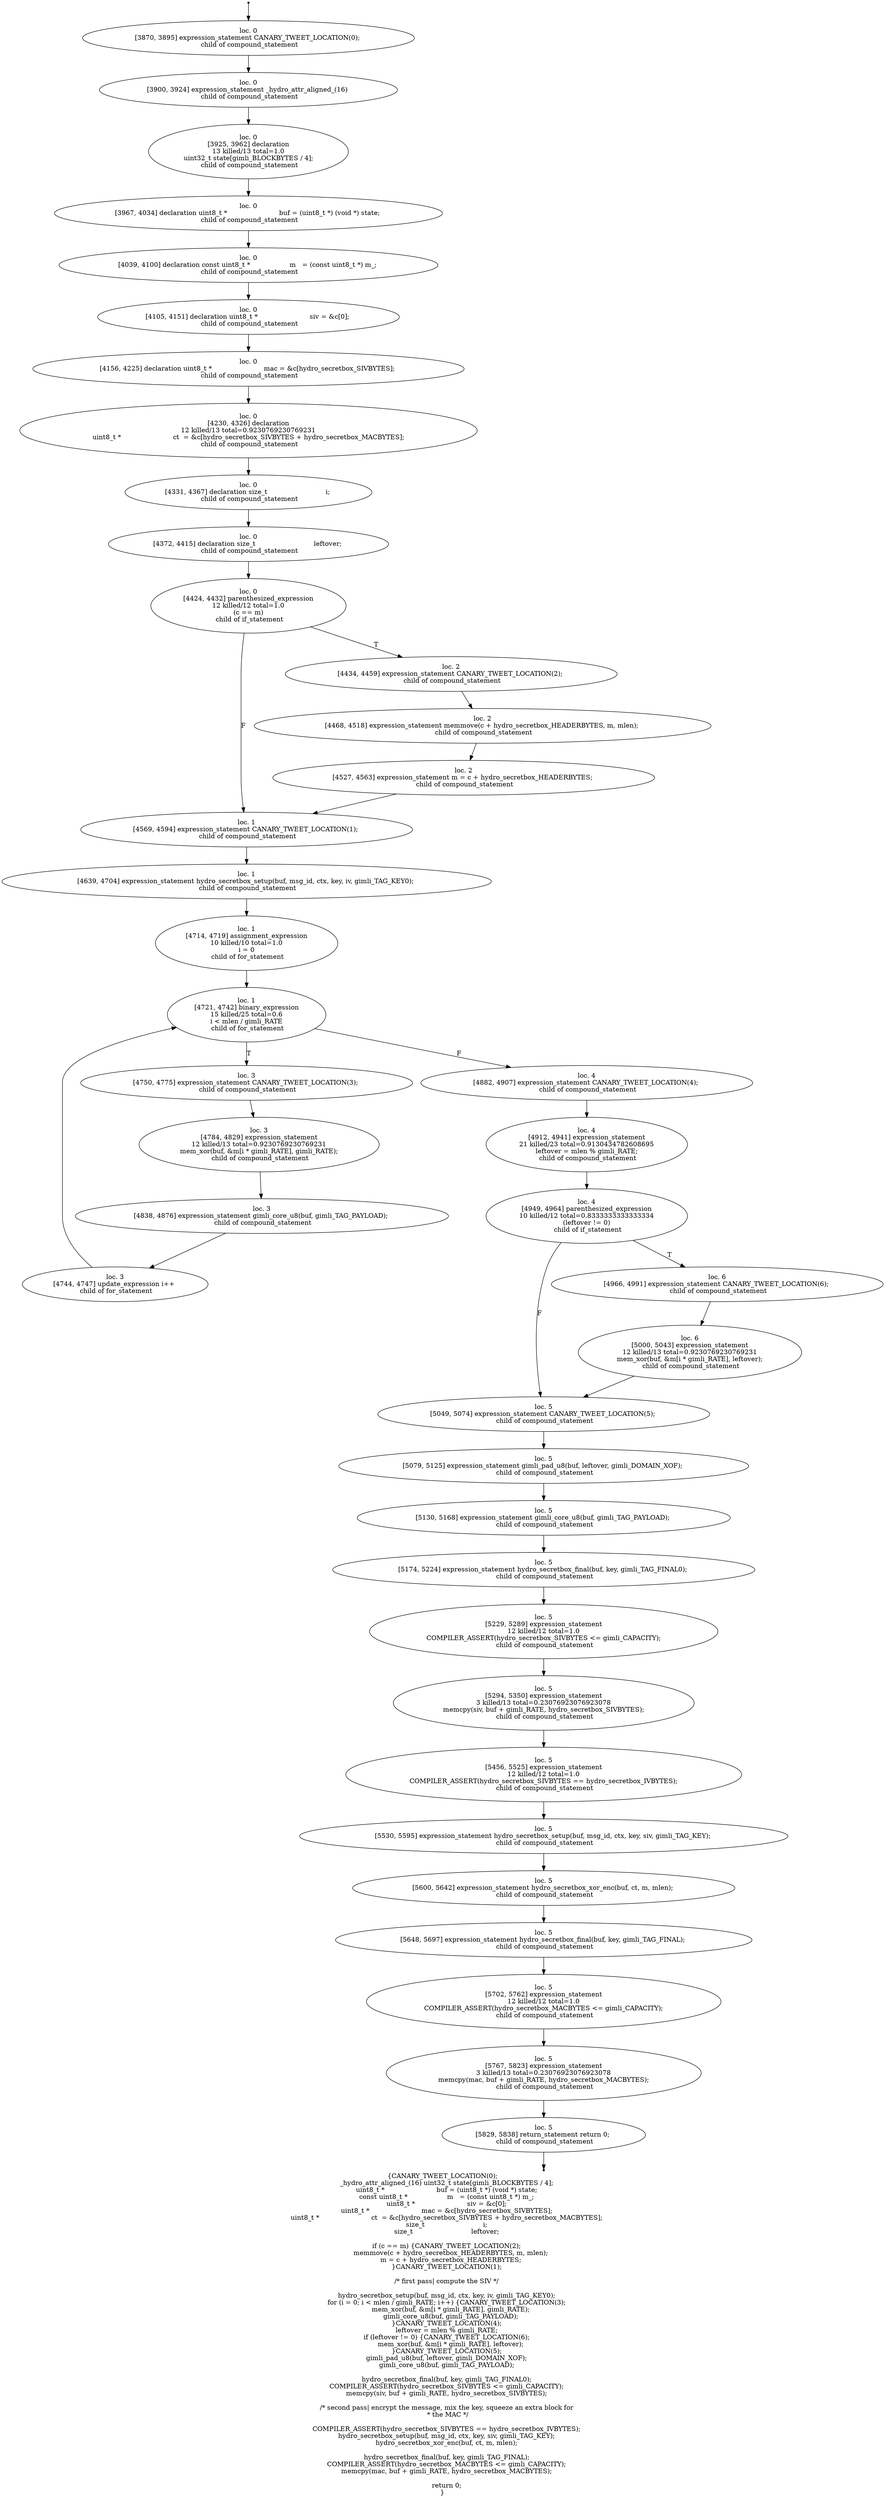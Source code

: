 digraph hydro_secretbox_encrypt_iv_5 {
	initial [shape=point]
	initial -> "loc. 0
[3870, 3895] expression_statement CANARY_TWEET_LOCATION(0); 
 child of compound_statement"
	final [shape=point]
	"loc. 5
[5829, 5838] return_statement return 0; 
 child of compound_statement" -> final
	"loc. 0
[3870, 3895] expression_statement CANARY_TWEET_LOCATION(0); 
 child of compound_statement"
	"loc. 0
[3870, 3895] expression_statement CANARY_TWEET_LOCATION(0); 
 child of compound_statement" -> "loc. 0
[3900, 3924] expression_statement _hydro_attr_aligned_(16) 
 child of compound_statement"
	"loc. 0
[3900, 3924] expression_statement _hydro_attr_aligned_(16) 
 child of compound_statement"
	"loc. 0
[3900, 3924] expression_statement _hydro_attr_aligned_(16) 
 child of compound_statement" -> "loc. 0
[3925, 3962] declaration
13 killed/13 total=1.0
 uint32_t state[gimli_BLOCKBYTES / 4]; 
 child of compound_statement"
	"loc. 0
[3925, 3962] declaration
13 killed/13 total=1.0
 uint32_t state[gimli_BLOCKBYTES / 4]; 
 child of compound_statement"
	"loc. 0
[3925, 3962] declaration
13 killed/13 total=1.0
 uint32_t state[gimli_BLOCKBYTES / 4]; 
 child of compound_statement" -> "loc. 0
[3967, 4034] declaration uint8_t *                         buf = (uint8_t *) (void *) state; 
 child of compound_statement"
	"loc. 0
[3967, 4034] declaration uint8_t *                         buf = (uint8_t *) (void *) state; 
 child of compound_statement"
	"loc. 0
[3967, 4034] declaration uint8_t *                         buf = (uint8_t *) (void *) state; 
 child of compound_statement" -> "loc. 0
[4039, 4100] declaration const uint8_t *                   m   = (const uint8_t *) m_; 
 child of compound_statement"
	"loc. 0
[4039, 4100] declaration const uint8_t *                   m   = (const uint8_t *) m_; 
 child of compound_statement"
	"loc. 0
[4039, 4100] declaration const uint8_t *                   m   = (const uint8_t *) m_; 
 child of compound_statement" -> "loc. 0
[4105, 4151] declaration uint8_t *                         siv = &c[0]; 
 child of compound_statement"
	"loc. 0
[4105, 4151] declaration uint8_t *                         siv = &c[0]; 
 child of compound_statement"
	"loc. 0
[4105, 4151] declaration uint8_t *                         siv = &c[0]; 
 child of compound_statement" -> "loc. 0
[4156, 4225] declaration uint8_t *                         mac = &c[hydro_secretbox_SIVBYTES]; 
 child of compound_statement"
	"loc. 0
[4156, 4225] declaration uint8_t *                         mac = &c[hydro_secretbox_SIVBYTES]; 
 child of compound_statement"
	"loc. 0
[4156, 4225] declaration uint8_t *                         mac = &c[hydro_secretbox_SIVBYTES]; 
 child of compound_statement" -> "loc. 0
[4230, 4326] declaration
12 killed/13 total=0.9230769230769231
 uint8_t *                         ct  = &c[hydro_secretbox_SIVBYTES + hydro_secretbox_MACBYTES]; 
 child of compound_statement"
	"loc. 0
[4230, 4326] declaration
12 killed/13 total=0.9230769230769231
 uint8_t *                         ct  = &c[hydro_secretbox_SIVBYTES + hydro_secretbox_MACBYTES]; 
 child of compound_statement"
	"loc. 0
[4230, 4326] declaration
12 killed/13 total=0.9230769230769231
 uint8_t *                         ct  = &c[hydro_secretbox_SIVBYTES + hydro_secretbox_MACBYTES]; 
 child of compound_statement" -> "loc. 0
[4331, 4367] declaration size_t                            i; 
 child of compound_statement"
	"loc. 0
[4331, 4367] declaration size_t                            i; 
 child of compound_statement"
	"loc. 0
[4331, 4367] declaration size_t                            i; 
 child of compound_statement" -> "loc. 0
[4372, 4415] declaration size_t                            leftover; 
 child of compound_statement"
	"loc. 0
[4372, 4415] declaration size_t                            leftover; 
 child of compound_statement"
	"loc. 0
[4372, 4415] declaration size_t                            leftover; 
 child of compound_statement" -> "loc. 0
[4424, 4432] parenthesized_expression
12 killed/12 total=1.0
 (c == m) 
 child of if_statement"
	"loc. 0
[4424, 4432] parenthesized_expression
12 killed/12 total=1.0
 (c == m) 
 child of if_statement"
	"loc. 0
[4424, 4432] parenthesized_expression
12 killed/12 total=1.0
 (c == m) 
 child of if_statement" -> "loc. 2
[4434, 4459] expression_statement CANARY_TWEET_LOCATION(2); 
 child of compound_statement" [label=T]
	"loc. 0
[4424, 4432] parenthesized_expression
12 killed/12 total=1.0
 (c == m) 
 child of if_statement" -> "loc. 1
[4569, 4594] expression_statement CANARY_TWEET_LOCATION(1); 
 child of compound_statement" [label=F]
	"loc. 2
[4434, 4459] expression_statement CANARY_TWEET_LOCATION(2); 
 child of compound_statement"
	"loc. 2
[4434, 4459] expression_statement CANARY_TWEET_LOCATION(2); 
 child of compound_statement" -> "loc. 2
[4468, 4518] expression_statement memmove(c + hydro_secretbox_HEADERBYTES, m, mlen); 
 child of compound_statement"
	"loc. 1
[4569, 4594] expression_statement CANARY_TWEET_LOCATION(1); 
 child of compound_statement"
	"loc. 1
[4569, 4594] expression_statement CANARY_TWEET_LOCATION(1); 
 child of compound_statement" -> "loc. 1
[4639, 4704] expression_statement hydro_secretbox_setup(buf, msg_id, ctx, key, iv, gimli_TAG_KEY0); 
 child of compound_statement"
	"loc. 2
[4468, 4518] expression_statement memmove(c + hydro_secretbox_HEADERBYTES, m, mlen); 
 child of compound_statement"
	"loc. 2
[4468, 4518] expression_statement memmove(c + hydro_secretbox_HEADERBYTES, m, mlen); 
 child of compound_statement" -> "loc. 2
[4527, 4563] expression_statement m = c + hydro_secretbox_HEADERBYTES; 
 child of compound_statement"
	"loc. 2
[4527, 4563] expression_statement m = c + hydro_secretbox_HEADERBYTES; 
 child of compound_statement"
	"loc. 2
[4527, 4563] expression_statement m = c + hydro_secretbox_HEADERBYTES; 
 child of compound_statement" -> "loc. 1
[4569, 4594] expression_statement CANARY_TWEET_LOCATION(1); 
 child of compound_statement"
	"loc. 1
[4639, 4704] expression_statement hydro_secretbox_setup(buf, msg_id, ctx, key, iv, gimli_TAG_KEY0); 
 child of compound_statement"
	"loc. 1
[4639, 4704] expression_statement hydro_secretbox_setup(buf, msg_id, ctx, key, iv, gimli_TAG_KEY0); 
 child of compound_statement" -> "loc. 1
[4714, 4719] assignment_expression
10 killed/10 total=1.0
 i = 0 
 child of for_statement"
	"loc. 1
[4714, 4719] assignment_expression
10 killed/10 total=1.0
 i = 0 
 child of for_statement"
	"loc. 1
[4714, 4719] assignment_expression
10 killed/10 total=1.0
 i = 0 
 child of for_statement" -> "loc. 1
[4721, 4742] binary_expression
15 killed/25 total=0.6
 i < mlen / gimli_RATE 
 child of for_statement"
	"loc. 1
[4721, 4742] binary_expression
15 killed/25 total=0.6
 i < mlen / gimli_RATE 
 child of for_statement"
	"loc. 1
[4721, 4742] binary_expression
15 killed/25 total=0.6
 i < mlen / gimli_RATE 
 child of for_statement" -> "loc. 3
[4750, 4775] expression_statement CANARY_TWEET_LOCATION(3); 
 child of compound_statement" [label=T]
	"loc. 1
[4721, 4742] binary_expression
15 killed/25 total=0.6
 i < mlen / gimli_RATE 
 child of for_statement" -> "loc. 4
[4882, 4907] expression_statement CANARY_TWEET_LOCATION(4); 
 child of compound_statement" [label=F]
	"loc. 3
[4750, 4775] expression_statement CANARY_TWEET_LOCATION(3); 
 child of compound_statement"
	"loc. 3
[4750, 4775] expression_statement CANARY_TWEET_LOCATION(3); 
 child of compound_statement" -> "loc. 3
[4784, 4829] expression_statement
12 killed/13 total=0.9230769230769231
 mem_xor(buf, &m[i * gimli_RATE], gimli_RATE); 
 child of compound_statement"
	"loc. 4
[4882, 4907] expression_statement CANARY_TWEET_LOCATION(4); 
 child of compound_statement"
	"loc. 4
[4882, 4907] expression_statement CANARY_TWEET_LOCATION(4); 
 child of compound_statement" -> "loc. 4
[4912, 4941] expression_statement
21 killed/23 total=0.9130434782608695
 leftover = mlen % gimli_RATE; 
 child of compound_statement"
	"loc. 3
[4744, 4747] update_expression i++ 
 child of for_statement"
	"loc. 3
[4744, 4747] update_expression i++ 
 child of for_statement" -> "loc. 1
[4721, 4742] binary_expression
15 killed/25 total=0.6
 i < mlen / gimli_RATE 
 child of for_statement"
	"loc. 3
[4784, 4829] expression_statement
12 killed/13 total=0.9230769230769231
 mem_xor(buf, &m[i * gimli_RATE], gimli_RATE); 
 child of compound_statement"
	"loc. 3
[4784, 4829] expression_statement
12 killed/13 total=0.9230769230769231
 mem_xor(buf, &m[i * gimli_RATE], gimli_RATE); 
 child of compound_statement" -> "loc. 3
[4838, 4876] expression_statement gimli_core_u8(buf, gimli_TAG_PAYLOAD); 
 child of compound_statement"
	"loc. 3
[4838, 4876] expression_statement gimli_core_u8(buf, gimli_TAG_PAYLOAD); 
 child of compound_statement"
	"loc. 3
[4838, 4876] expression_statement gimli_core_u8(buf, gimli_TAG_PAYLOAD); 
 child of compound_statement" -> "loc. 3
[4744, 4747] update_expression i++ 
 child of for_statement"
	"loc. 4
[4912, 4941] expression_statement
21 killed/23 total=0.9130434782608695
 leftover = mlen % gimli_RATE; 
 child of compound_statement"
	"loc. 4
[4912, 4941] expression_statement
21 killed/23 total=0.9130434782608695
 leftover = mlen % gimli_RATE; 
 child of compound_statement" -> "loc. 4
[4949, 4964] parenthesized_expression
10 killed/12 total=0.8333333333333334
 (leftover != 0) 
 child of if_statement"
	"loc. 4
[4949, 4964] parenthesized_expression
10 killed/12 total=0.8333333333333334
 (leftover != 0) 
 child of if_statement"
	"loc. 4
[4949, 4964] parenthesized_expression
10 killed/12 total=0.8333333333333334
 (leftover != 0) 
 child of if_statement" -> "loc. 6
[4966, 4991] expression_statement CANARY_TWEET_LOCATION(6); 
 child of compound_statement" [label=T]
	"loc. 4
[4949, 4964] parenthesized_expression
10 killed/12 total=0.8333333333333334
 (leftover != 0) 
 child of if_statement" -> "loc. 5
[5049, 5074] expression_statement CANARY_TWEET_LOCATION(5); 
 child of compound_statement" [label=F]
	"loc. 6
[4966, 4991] expression_statement CANARY_TWEET_LOCATION(6); 
 child of compound_statement"
	"loc. 6
[4966, 4991] expression_statement CANARY_TWEET_LOCATION(6); 
 child of compound_statement" -> "loc. 6
[5000, 5043] expression_statement
12 killed/13 total=0.9230769230769231
 mem_xor(buf, &m[i * gimli_RATE], leftover); 
 child of compound_statement"
	"loc. 5
[5049, 5074] expression_statement CANARY_TWEET_LOCATION(5); 
 child of compound_statement"
	"loc. 5
[5049, 5074] expression_statement CANARY_TWEET_LOCATION(5); 
 child of compound_statement" -> "loc. 5
[5079, 5125] expression_statement gimli_pad_u8(buf, leftover, gimli_DOMAIN_XOF); 
 child of compound_statement"
	"loc. 6
[5000, 5043] expression_statement
12 killed/13 total=0.9230769230769231
 mem_xor(buf, &m[i * gimli_RATE], leftover); 
 child of compound_statement"
	"loc. 6
[5000, 5043] expression_statement
12 killed/13 total=0.9230769230769231
 mem_xor(buf, &m[i * gimli_RATE], leftover); 
 child of compound_statement" -> "loc. 5
[5049, 5074] expression_statement CANARY_TWEET_LOCATION(5); 
 child of compound_statement"
	"loc. 5
[5079, 5125] expression_statement gimli_pad_u8(buf, leftover, gimli_DOMAIN_XOF); 
 child of compound_statement"
	"loc. 5
[5079, 5125] expression_statement gimli_pad_u8(buf, leftover, gimli_DOMAIN_XOF); 
 child of compound_statement" -> "loc. 5
[5130, 5168] expression_statement gimli_core_u8(buf, gimli_TAG_PAYLOAD); 
 child of compound_statement"
	"loc. 5
[5130, 5168] expression_statement gimli_core_u8(buf, gimli_TAG_PAYLOAD); 
 child of compound_statement"
	"loc. 5
[5130, 5168] expression_statement gimli_core_u8(buf, gimli_TAG_PAYLOAD); 
 child of compound_statement" -> "loc. 5
[5174, 5224] expression_statement hydro_secretbox_final(buf, key, gimli_TAG_FINAL0); 
 child of compound_statement"
	"loc. 5
[5174, 5224] expression_statement hydro_secretbox_final(buf, key, gimli_TAG_FINAL0); 
 child of compound_statement"
	"loc. 5
[5174, 5224] expression_statement hydro_secretbox_final(buf, key, gimli_TAG_FINAL0); 
 child of compound_statement" -> "loc. 5
[5229, 5289] expression_statement
12 killed/12 total=1.0
 COMPILER_ASSERT(hydro_secretbox_SIVBYTES <= gimli_CAPACITY); 
 child of compound_statement"
	"loc. 5
[5229, 5289] expression_statement
12 killed/12 total=1.0
 COMPILER_ASSERT(hydro_secretbox_SIVBYTES <= gimli_CAPACITY); 
 child of compound_statement"
	"loc. 5
[5229, 5289] expression_statement
12 killed/12 total=1.0
 COMPILER_ASSERT(hydro_secretbox_SIVBYTES <= gimli_CAPACITY); 
 child of compound_statement" -> "loc. 5
[5294, 5350] expression_statement
3 killed/13 total=0.23076923076923078
 memcpy(siv, buf + gimli_RATE, hydro_secretbox_SIVBYTES); 
 child of compound_statement"
	"loc. 5
[5294, 5350] expression_statement
3 killed/13 total=0.23076923076923078
 memcpy(siv, buf + gimli_RATE, hydro_secretbox_SIVBYTES); 
 child of compound_statement"
	"loc. 5
[5294, 5350] expression_statement
3 killed/13 total=0.23076923076923078
 memcpy(siv, buf + gimli_RATE, hydro_secretbox_SIVBYTES); 
 child of compound_statement" -> "loc. 5
[5456, 5525] expression_statement
12 killed/12 total=1.0
 COMPILER_ASSERT(hydro_secretbox_SIVBYTES == hydro_secretbox_IVBYTES); 
 child of compound_statement"
	"loc. 5
[5456, 5525] expression_statement
12 killed/12 total=1.0
 COMPILER_ASSERT(hydro_secretbox_SIVBYTES == hydro_secretbox_IVBYTES); 
 child of compound_statement"
	"loc. 5
[5456, 5525] expression_statement
12 killed/12 total=1.0
 COMPILER_ASSERT(hydro_secretbox_SIVBYTES == hydro_secretbox_IVBYTES); 
 child of compound_statement" -> "loc. 5
[5530, 5595] expression_statement hydro_secretbox_setup(buf, msg_id, ctx, key, siv, gimli_TAG_KEY); 
 child of compound_statement"
	"loc. 5
[5530, 5595] expression_statement hydro_secretbox_setup(buf, msg_id, ctx, key, siv, gimli_TAG_KEY); 
 child of compound_statement"
	"loc. 5
[5530, 5595] expression_statement hydro_secretbox_setup(buf, msg_id, ctx, key, siv, gimli_TAG_KEY); 
 child of compound_statement" -> "loc. 5
[5600, 5642] expression_statement hydro_secretbox_xor_enc(buf, ct, m, mlen); 
 child of compound_statement"
	"loc. 5
[5600, 5642] expression_statement hydro_secretbox_xor_enc(buf, ct, m, mlen); 
 child of compound_statement"
	"loc. 5
[5600, 5642] expression_statement hydro_secretbox_xor_enc(buf, ct, m, mlen); 
 child of compound_statement" -> "loc. 5
[5648, 5697] expression_statement hydro_secretbox_final(buf, key, gimli_TAG_FINAL); 
 child of compound_statement"
	"loc. 5
[5648, 5697] expression_statement hydro_secretbox_final(buf, key, gimli_TAG_FINAL); 
 child of compound_statement"
	"loc. 5
[5648, 5697] expression_statement hydro_secretbox_final(buf, key, gimli_TAG_FINAL); 
 child of compound_statement" -> "loc. 5
[5702, 5762] expression_statement
12 killed/12 total=1.0
 COMPILER_ASSERT(hydro_secretbox_MACBYTES <= gimli_CAPACITY); 
 child of compound_statement"
	"loc. 5
[5702, 5762] expression_statement
12 killed/12 total=1.0
 COMPILER_ASSERT(hydro_secretbox_MACBYTES <= gimli_CAPACITY); 
 child of compound_statement"
	"loc. 5
[5702, 5762] expression_statement
12 killed/12 total=1.0
 COMPILER_ASSERT(hydro_secretbox_MACBYTES <= gimli_CAPACITY); 
 child of compound_statement" -> "loc. 5
[5767, 5823] expression_statement
3 killed/13 total=0.23076923076923078
 memcpy(mac, buf + gimli_RATE, hydro_secretbox_MACBYTES); 
 child of compound_statement"
	"loc. 5
[5767, 5823] expression_statement
3 killed/13 total=0.23076923076923078
 memcpy(mac, buf + gimli_RATE, hydro_secretbox_MACBYTES); 
 child of compound_statement"
	"loc. 5
[5767, 5823] expression_statement
3 killed/13 total=0.23076923076923078
 memcpy(mac, buf + gimli_RATE, hydro_secretbox_MACBYTES); 
 child of compound_statement" -> "loc. 5
[5829, 5838] return_statement return 0; 
 child of compound_statement"
	"loc. 5
[5829, 5838] return_statement return 0; 
 child of compound_statement"
	label="{CANARY_TWEET_LOCATION(0);
    _hydro_attr_aligned_(16) uint32_t state[gimli_BLOCKBYTES / 4];
    uint8_t *                         buf = (uint8_t *) (void *) state;
    const uint8_t *                   m   = (const uint8_t *) m_;
    uint8_t *                         siv = &c[0];
    uint8_t *                         mac = &c[hydro_secretbox_SIVBYTES];
    uint8_t *                         ct  = &c[hydro_secretbox_SIVBYTES + hydro_secretbox_MACBYTES];
    size_t                            i;
    size_t                            leftover;

    if (c == m) {CANARY_TWEET_LOCATION(2);
        memmove(c + hydro_secretbox_HEADERBYTES, m, mlen);
        m = c + hydro_secretbox_HEADERBYTES;
    }CANARY_TWEET_LOCATION(1);

    /* first pass| compute the SIV */

    hydro_secretbox_setup(buf, msg_id, ctx, key, iv, gimli_TAG_KEY0);
    for (i = 0; i < mlen / gimli_RATE; i++) {CANARY_TWEET_LOCATION(3);
        mem_xor(buf, &m[i * gimli_RATE], gimli_RATE);
        gimli_core_u8(buf, gimli_TAG_PAYLOAD);
    }CANARY_TWEET_LOCATION(4);
    leftover = mlen % gimli_RATE;
    if (leftover != 0) {CANARY_TWEET_LOCATION(6);
        mem_xor(buf, &m[i * gimli_RATE], leftover);
    }CANARY_TWEET_LOCATION(5);
    gimli_pad_u8(buf, leftover, gimli_DOMAIN_XOF);
    gimli_core_u8(buf, gimli_TAG_PAYLOAD);

    hydro_secretbox_final(buf, key, gimli_TAG_FINAL0);
    COMPILER_ASSERT(hydro_secretbox_SIVBYTES <= gimli_CAPACITY);
    memcpy(siv, buf + gimli_RATE, hydro_secretbox_SIVBYTES);

    /* second pass| encrypt the message, mix the key, squeeze an extra block for
     * the MAC */

    COMPILER_ASSERT(hydro_secretbox_SIVBYTES == hydro_secretbox_IVBYTES);
    hydro_secretbox_setup(buf, msg_id, ctx, key, siv, gimli_TAG_KEY);
    hydro_secretbox_xor_enc(buf, ct, m, mlen);

    hydro_secretbox_final(buf, key, gimli_TAG_FINAL);
    COMPILER_ASSERT(hydro_secretbox_MACBYTES <= gimli_CAPACITY);
    memcpy(mac, buf + gimli_RATE, hydro_secretbox_MACBYTES);

    return 0;
}"
}
